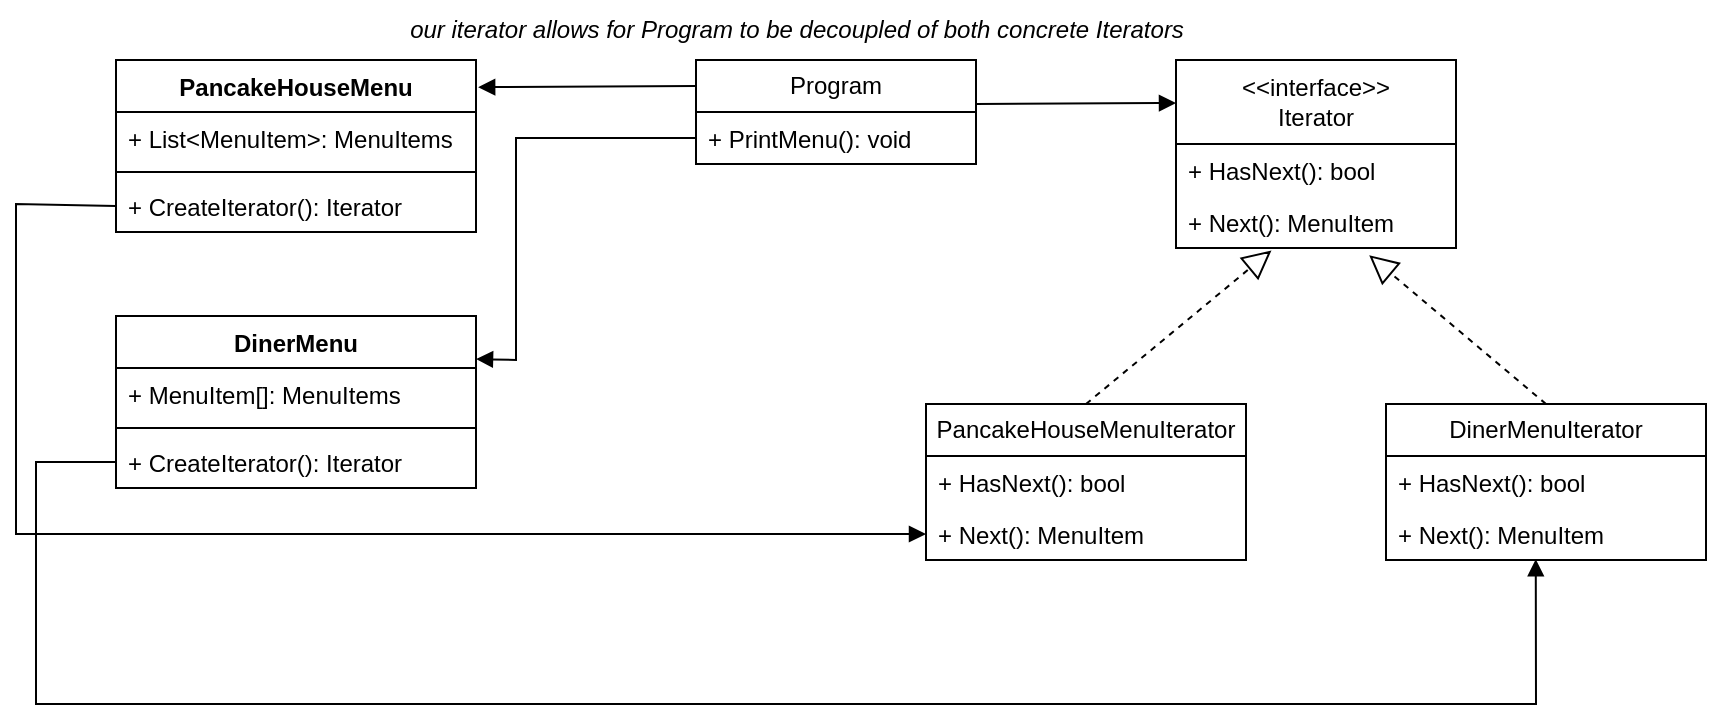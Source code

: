 <mxfile version="24.2.5" type="device">
  <diagram id="C5RBs43oDa-KdzZeNtuy" name="Page-1">
    <mxGraphModel dx="2260" dy="589" grid="1" gridSize="10" guides="1" tooltips="1" connect="1" arrows="1" fold="1" page="1" pageScale="1" pageWidth="827" pageHeight="1169" math="0" shadow="0">
      <root>
        <mxCell id="WIyWlLk6GJQsqaUBKTNV-0" />
        <mxCell id="WIyWlLk6GJQsqaUBKTNV-1" parent="WIyWlLk6GJQsqaUBKTNV-0" />
        <mxCell id="2B8xtu-p8E7o34ZCrt2_-0" value="PancakeHouseMenu" style="swimlane;fontStyle=1;align=center;verticalAlign=top;childLayout=stackLayout;horizontal=1;startSize=26;horizontalStack=0;resizeParent=1;resizeParentMax=0;resizeLast=0;collapsible=1;marginBottom=0;whiteSpace=wrap;html=1;" vertex="1" parent="WIyWlLk6GJQsqaUBKTNV-1">
          <mxGeometry x="-710" y="198" width="180" height="86" as="geometry" />
        </mxCell>
        <mxCell id="2B8xtu-p8E7o34ZCrt2_-1" value="+ List&amp;lt;MenuItem&amp;gt;: MenuItems" style="text;strokeColor=none;fillColor=none;align=left;verticalAlign=top;spacingLeft=4;spacingRight=4;overflow=hidden;rotatable=0;points=[[0,0.5],[1,0.5]];portConstraint=eastwest;whiteSpace=wrap;html=1;" vertex="1" parent="2B8xtu-p8E7o34ZCrt2_-0">
          <mxGeometry y="26" width="180" height="26" as="geometry" />
        </mxCell>
        <mxCell id="2B8xtu-p8E7o34ZCrt2_-2" value="" style="line;strokeWidth=1;fillColor=none;align=left;verticalAlign=middle;spacingTop=-1;spacingLeft=3;spacingRight=3;rotatable=0;labelPosition=right;points=[];portConstraint=eastwest;strokeColor=inherit;" vertex="1" parent="2B8xtu-p8E7o34ZCrt2_-0">
          <mxGeometry y="52" width="180" height="8" as="geometry" />
        </mxCell>
        <mxCell id="2B8xtu-p8E7o34ZCrt2_-3" value="+ CreateIterator(): Iterator" style="text;strokeColor=none;fillColor=none;align=left;verticalAlign=top;spacingLeft=4;spacingRight=4;overflow=hidden;rotatable=0;points=[[0,0.5],[1,0.5]];portConstraint=eastwest;whiteSpace=wrap;html=1;" vertex="1" parent="2B8xtu-p8E7o34ZCrt2_-0">
          <mxGeometry y="60" width="180" height="26" as="geometry" />
        </mxCell>
        <mxCell id="2B8xtu-p8E7o34ZCrt2_-4" value="DinerMenu" style="swimlane;fontStyle=1;align=center;verticalAlign=top;childLayout=stackLayout;horizontal=1;startSize=26;horizontalStack=0;resizeParent=1;resizeParentMax=0;resizeLast=0;collapsible=1;marginBottom=0;whiteSpace=wrap;html=1;" vertex="1" parent="WIyWlLk6GJQsqaUBKTNV-1">
          <mxGeometry x="-710" y="326" width="180" height="86" as="geometry" />
        </mxCell>
        <mxCell id="2B8xtu-p8E7o34ZCrt2_-5" value="+ MenuItem[]: MenuItems" style="text;strokeColor=none;fillColor=none;align=left;verticalAlign=top;spacingLeft=4;spacingRight=4;overflow=hidden;rotatable=0;points=[[0,0.5],[1,0.5]];portConstraint=eastwest;whiteSpace=wrap;html=1;" vertex="1" parent="2B8xtu-p8E7o34ZCrt2_-4">
          <mxGeometry y="26" width="180" height="26" as="geometry" />
        </mxCell>
        <mxCell id="2B8xtu-p8E7o34ZCrt2_-6" value="" style="line;strokeWidth=1;fillColor=none;align=left;verticalAlign=middle;spacingTop=-1;spacingLeft=3;spacingRight=3;rotatable=0;labelPosition=right;points=[];portConstraint=eastwest;strokeColor=inherit;" vertex="1" parent="2B8xtu-p8E7o34ZCrt2_-4">
          <mxGeometry y="52" width="180" height="8" as="geometry" />
        </mxCell>
        <mxCell id="2B8xtu-p8E7o34ZCrt2_-7" value="+ CreateIterator(): Iterator" style="text;strokeColor=none;fillColor=none;align=left;verticalAlign=top;spacingLeft=4;spacingRight=4;overflow=hidden;rotatable=0;points=[[0,0.5],[1,0.5]];portConstraint=eastwest;whiteSpace=wrap;html=1;" vertex="1" parent="2B8xtu-p8E7o34ZCrt2_-4">
          <mxGeometry y="60" width="180" height="26" as="geometry" />
        </mxCell>
        <mxCell id="2B8xtu-p8E7o34ZCrt2_-8" value="Program" style="swimlane;fontStyle=0;childLayout=stackLayout;horizontal=1;startSize=26;fillColor=none;horizontalStack=0;resizeParent=1;resizeParentMax=0;resizeLast=0;collapsible=1;marginBottom=0;whiteSpace=wrap;html=1;" vertex="1" parent="WIyWlLk6GJQsqaUBKTNV-1">
          <mxGeometry x="-420" y="198" width="140" height="52" as="geometry" />
        </mxCell>
        <mxCell id="2B8xtu-p8E7o34ZCrt2_-10" value="+ PrintMenu(): void" style="text;strokeColor=none;fillColor=none;align=left;verticalAlign=top;spacingLeft=4;spacingRight=4;overflow=hidden;rotatable=0;points=[[0,0.5],[1,0.5]];portConstraint=eastwest;whiteSpace=wrap;html=1;" vertex="1" parent="2B8xtu-p8E7o34ZCrt2_-8">
          <mxGeometry y="26" width="140" height="26" as="geometry" />
        </mxCell>
        <mxCell id="2B8xtu-p8E7o34ZCrt2_-12" value="&amp;lt;&amp;lt;interface&amp;gt;&amp;gt;&lt;div&gt;Iterator&lt;/div&gt;" style="swimlane;fontStyle=0;childLayout=stackLayout;horizontal=1;startSize=42;fillColor=none;horizontalStack=0;resizeParent=1;resizeParentMax=0;resizeLast=0;collapsible=1;marginBottom=0;whiteSpace=wrap;html=1;" vertex="1" parent="WIyWlLk6GJQsqaUBKTNV-1">
          <mxGeometry x="-180" y="198" width="140" height="94" as="geometry" />
        </mxCell>
        <mxCell id="2B8xtu-p8E7o34ZCrt2_-13" value="+ HasNext(): bool" style="text;strokeColor=none;fillColor=none;align=left;verticalAlign=top;spacingLeft=4;spacingRight=4;overflow=hidden;rotatable=0;points=[[0,0.5],[1,0.5]];portConstraint=eastwest;whiteSpace=wrap;html=1;" vertex="1" parent="2B8xtu-p8E7o34ZCrt2_-12">
          <mxGeometry y="42" width="140" height="26" as="geometry" />
        </mxCell>
        <mxCell id="2B8xtu-p8E7o34ZCrt2_-14" value="+ Next(): MenuItem" style="text;strokeColor=none;fillColor=none;align=left;verticalAlign=top;spacingLeft=4;spacingRight=4;overflow=hidden;rotatable=0;points=[[0,0.5],[1,0.5]];portConstraint=eastwest;whiteSpace=wrap;html=1;" vertex="1" parent="2B8xtu-p8E7o34ZCrt2_-12">
          <mxGeometry y="68" width="140" height="26" as="geometry" />
        </mxCell>
        <mxCell id="2B8xtu-p8E7o34ZCrt2_-16" value="PancakeHouseMenuIterator" style="swimlane;fontStyle=0;childLayout=stackLayout;horizontal=1;startSize=26;fillColor=none;horizontalStack=0;resizeParent=1;resizeParentMax=0;resizeLast=0;collapsible=1;marginBottom=0;whiteSpace=wrap;html=1;" vertex="1" parent="WIyWlLk6GJQsqaUBKTNV-1">
          <mxGeometry x="-305" y="370" width="160" height="78" as="geometry" />
        </mxCell>
        <mxCell id="2B8xtu-p8E7o34ZCrt2_-17" value="+ HasNext(): bool" style="text;strokeColor=none;fillColor=none;align=left;verticalAlign=top;spacingLeft=4;spacingRight=4;overflow=hidden;rotatable=0;points=[[0,0.5],[1,0.5]];portConstraint=eastwest;whiteSpace=wrap;html=1;" vertex="1" parent="2B8xtu-p8E7o34ZCrt2_-16">
          <mxGeometry y="26" width="160" height="26" as="geometry" />
        </mxCell>
        <mxCell id="2B8xtu-p8E7o34ZCrt2_-18" value="+ Next(): MenuItem" style="text;strokeColor=none;fillColor=none;align=left;verticalAlign=top;spacingLeft=4;spacingRight=4;overflow=hidden;rotatable=0;points=[[0,0.5],[1,0.5]];portConstraint=eastwest;whiteSpace=wrap;html=1;" vertex="1" parent="2B8xtu-p8E7o34ZCrt2_-16">
          <mxGeometry y="52" width="160" height="26" as="geometry" />
        </mxCell>
        <mxCell id="2B8xtu-p8E7o34ZCrt2_-20" value="DinerMenuIterator" style="swimlane;fontStyle=0;childLayout=stackLayout;horizontal=1;startSize=26;fillColor=none;horizontalStack=0;resizeParent=1;resizeParentMax=0;resizeLast=0;collapsible=1;marginBottom=0;whiteSpace=wrap;html=1;" vertex="1" parent="WIyWlLk6GJQsqaUBKTNV-1">
          <mxGeometry x="-75" y="370" width="160" height="78" as="geometry" />
        </mxCell>
        <mxCell id="2B8xtu-p8E7o34ZCrt2_-21" value="+ HasNext(): bool" style="text;strokeColor=none;fillColor=none;align=left;verticalAlign=top;spacingLeft=4;spacingRight=4;overflow=hidden;rotatable=0;points=[[0,0.5],[1,0.5]];portConstraint=eastwest;whiteSpace=wrap;html=1;" vertex="1" parent="2B8xtu-p8E7o34ZCrt2_-20">
          <mxGeometry y="26" width="160" height="26" as="geometry" />
        </mxCell>
        <mxCell id="2B8xtu-p8E7o34ZCrt2_-22" value="+ Next(): MenuItem" style="text;strokeColor=none;fillColor=none;align=left;verticalAlign=top;spacingLeft=4;spacingRight=4;overflow=hidden;rotatable=0;points=[[0,0.5],[1,0.5]];portConstraint=eastwest;whiteSpace=wrap;html=1;" vertex="1" parent="2B8xtu-p8E7o34ZCrt2_-20">
          <mxGeometry y="52" width="160" height="26" as="geometry" />
        </mxCell>
        <mxCell id="2B8xtu-p8E7o34ZCrt2_-23" value="" style="endArrow=block;dashed=1;endFill=0;endSize=12;html=1;rounded=0;exitX=0.5;exitY=0;exitDx=0;exitDy=0;entryX=0.69;entryY=1.138;entryDx=0;entryDy=0;entryPerimeter=0;" edge="1" parent="WIyWlLk6GJQsqaUBKTNV-1" source="2B8xtu-p8E7o34ZCrt2_-20" target="2B8xtu-p8E7o34ZCrt2_-14">
          <mxGeometry width="160" relative="1" as="geometry">
            <mxPoint x="-100" y="320" as="sourcePoint" />
            <mxPoint x="60" y="320" as="targetPoint" />
          </mxGeometry>
        </mxCell>
        <mxCell id="2B8xtu-p8E7o34ZCrt2_-24" value="" style="endArrow=block;dashed=1;endFill=0;endSize=12;html=1;rounded=0;exitX=0.5;exitY=0;exitDx=0;exitDy=0;entryX=0.341;entryY=1.046;entryDx=0;entryDy=0;entryPerimeter=0;" edge="1" parent="WIyWlLk6GJQsqaUBKTNV-1" source="2B8xtu-p8E7o34ZCrt2_-16" target="2B8xtu-p8E7o34ZCrt2_-14">
          <mxGeometry width="160" relative="1" as="geometry">
            <mxPoint x="-100" y="320" as="sourcePoint" />
            <mxPoint x="60" y="320" as="targetPoint" />
          </mxGeometry>
        </mxCell>
        <mxCell id="2B8xtu-p8E7o34ZCrt2_-25" value="" style="html=1;verticalAlign=bottom;endArrow=block;curved=0;rounded=0;entryX=0;entryY=0.25;entryDx=0;entryDy=0;" edge="1" parent="WIyWlLk6GJQsqaUBKTNV-1">
          <mxGeometry width="80" relative="1" as="geometry">
            <mxPoint x="-280" y="220" as="sourcePoint" />
            <mxPoint x="-180" y="219.5" as="targetPoint" />
          </mxGeometry>
        </mxCell>
        <mxCell id="2B8xtu-p8E7o34ZCrt2_-26" value="" style="html=1;verticalAlign=bottom;endArrow=block;curved=0;rounded=0;entryX=1.006;entryY=0.158;entryDx=0;entryDy=0;exitX=0;exitY=0.25;exitDx=0;exitDy=0;entryPerimeter=0;" edge="1" parent="WIyWlLk6GJQsqaUBKTNV-1" source="2B8xtu-p8E7o34ZCrt2_-8" target="2B8xtu-p8E7o34ZCrt2_-0">
          <mxGeometry width="80" relative="1" as="geometry">
            <mxPoint x="-270" y="230" as="sourcePoint" />
            <mxPoint x="-170" y="229.5" as="targetPoint" />
          </mxGeometry>
        </mxCell>
        <mxCell id="2B8xtu-p8E7o34ZCrt2_-27" value="" style="html=1;verticalAlign=bottom;endArrow=block;curved=0;rounded=0;entryX=1;entryY=0.25;entryDx=0;entryDy=0;exitX=0;exitY=0.5;exitDx=0;exitDy=0;" edge="1" parent="WIyWlLk6GJQsqaUBKTNV-1" source="2B8xtu-p8E7o34ZCrt2_-10" target="2B8xtu-p8E7o34ZCrt2_-4">
          <mxGeometry width="80" relative="1" as="geometry">
            <mxPoint x="-410" y="221" as="sourcePoint" />
            <mxPoint x="-519" y="222" as="targetPoint" />
            <Array as="points">
              <mxPoint x="-510" y="237" />
              <mxPoint x="-510" y="348" />
            </Array>
          </mxGeometry>
        </mxCell>
        <mxCell id="2B8xtu-p8E7o34ZCrt2_-28" value="" style="html=1;verticalAlign=bottom;endArrow=block;curved=0;rounded=0;entryX=0;entryY=0.5;entryDx=0;entryDy=0;exitX=0;exitY=0.5;exitDx=0;exitDy=0;" edge="1" parent="WIyWlLk6GJQsqaUBKTNV-1" source="2B8xtu-p8E7o34ZCrt2_-3" target="2B8xtu-p8E7o34ZCrt2_-18">
          <mxGeometry width="80" relative="1" as="geometry">
            <mxPoint x="-410" y="221" as="sourcePoint" />
            <mxPoint x="-519" y="222" as="targetPoint" />
            <Array as="points">
              <mxPoint x="-760" y="270" />
              <mxPoint x="-760" y="435" />
            </Array>
          </mxGeometry>
        </mxCell>
        <mxCell id="2B8xtu-p8E7o34ZCrt2_-29" value="" style="html=1;verticalAlign=bottom;endArrow=block;curved=0;rounded=0;entryX=0.468;entryY=0.985;entryDx=0;entryDy=0;exitX=0;exitY=0.5;exitDx=0;exitDy=0;entryPerimeter=0;" edge="1" parent="WIyWlLk6GJQsqaUBKTNV-1" source="2B8xtu-p8E7o34ZCrt2_-7" target="2B8xtu-p8E7o34ZCrt2_-22">
          <mxGeometry width="80" relative="1" as="geometry">
            <mxPoint x="-700" y="281" as="sourcePoint" />
            <mxPoint x="-295" y="445" as="targetPoint" />
            <Array as="points">
              <mxPoint x="-750" y="399" />
              <mxPoint x="-750" y="520" />
              <mxPoint x="-380" y="520" />
              <mxPoint y="520" />
            </Array>
          </mxGeometry>
        </mxCell>
        <mxCell id="2B8xtu-p8E7o34ZCrt2_-30" value="&lt;i&gt;our iterator allows for Program to be decoupled of both concrete Iterators&lt;/i&gt;" style="text;html=1;align=center;verticalAlign=middle;resizable=0;points=[];autosize=1;strokeColor=none;fillColor=none;" vertex="1" parent="WIyWlLk6GJQsqaUBKTNV-1">
          <mxGeometry x="-575" y="168" width="410" height="30" as="geometry" />
        </mxCell>
      </root>
    </mxGraphModel>
  </diagram>
</mxfile>
